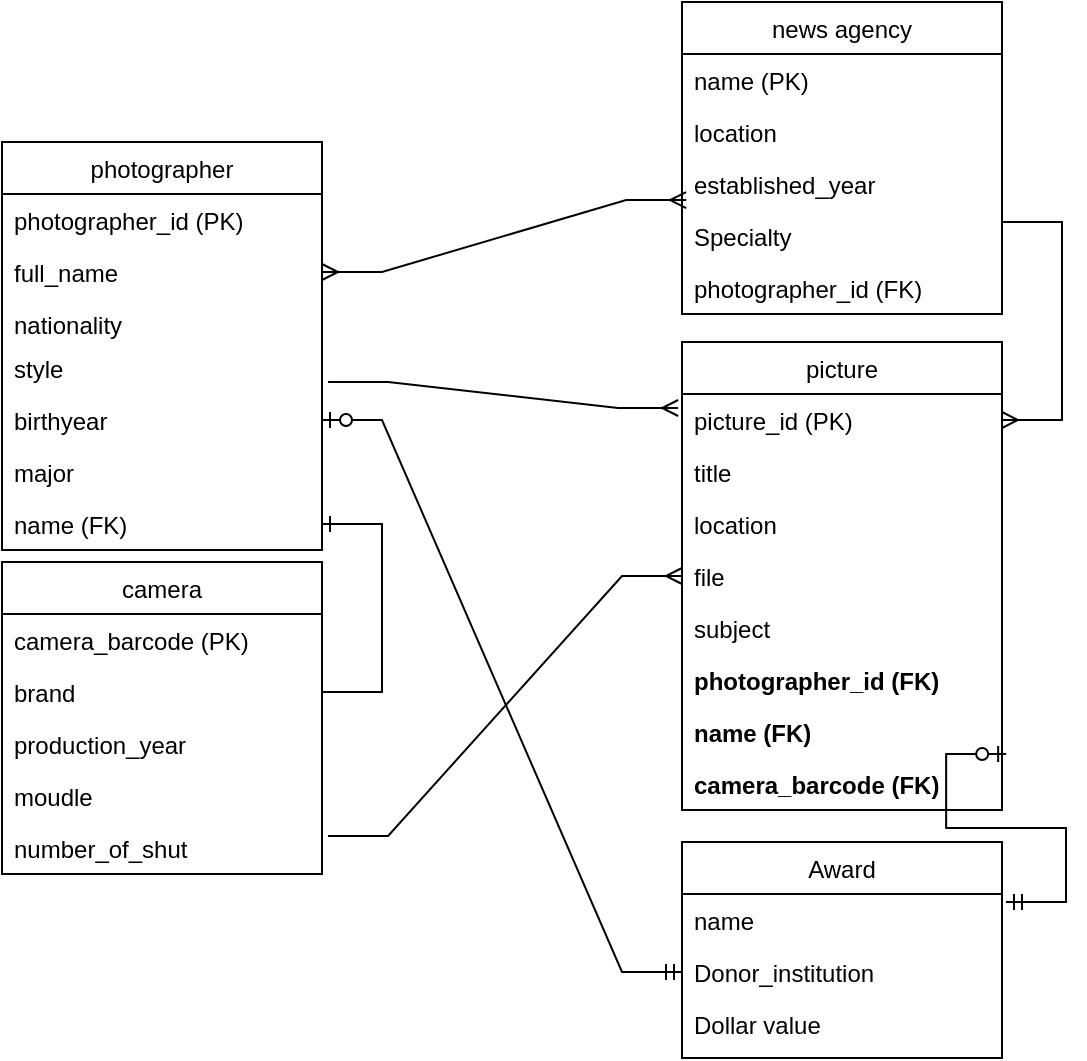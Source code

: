 <mxfile version="15.5.9" type="github">
  <diagram id="C5RBs43oDa-KdzZeNtuy" name="Page-1">
    <mxGraphModel dx="1019" dy="519" grid="1" gridSize="10" guides="1" tooltips="1" connect="1" arrows="1" fold="1" page="1" pageScale="1" pageWidth="827" pageHeight="1169" math="0" shadow="0">
      <root>
        <mxCell id="WIyWlLk6GJQsqaUBKTNV-0" />
        <mxCell id="WIyWlLk6GJQsqaUBKTNV-1" parent="WIyWlLk6GJQsqaUBKTNV-0" />
        <mxCell id="zkfFHV4jXpPFQw0GAbJ--13" value="Award" style="swimlane;fontStyle=0;align=center;verticalAlign=top;childLayout=stackLayout;horizontal=1;startSize=26;horizontalStack=0;resizeParent=1;resizeLast=0;collapsible=1;marginBottom=0;rounded=0;shadow=0;strokeWidth=1;" parent="WIyWlLk6GJQsqaUBKTNV-1" vertex="1">
          <mxGeometry x="460" y="510" width="160" height="108" as="geometry">
            <mxRectangle x="340" y="380" width="170" height="26" as="alternateBounds" />
          </mxGeometry>
        </mxCell>
        <mxCell id="lfQL7us9wZJw8BtGqzVw-1" value="name" style="text;align=left;verticalAlign=top;spacingLeft=4;spacingRight=4;overflow=hidden;rotatable=0;points=[[0,0.5],[1,0.5]];portConstraint=eastwest;" parent="zkfFHV4jXpPFQw0GAbJ--13" vertex="1">
          <mxGeometry y="26" width="160" height="26" as="geometry" />
        </mxCell>
        <mxCell id="rPaO7Wa8zMfB5h_HWeel-11" value="Donor_institution" style="text;align=left;verticalAlign=top;spacingLeft=4;spacingRight=4;overflow=hidden;rotatable=0;points=[[0,0.5],[1,0.5]];portConstraint=eastwest;" vertex="1" parent="zkfFHV4jXpPFQw0GAbJ--13">
          <mxGeometry y="52" width="160" height="26" as="geometry" />
        </mxCell>
        <mxCell id="rPaO7Wa8zMfB5h_HWeel-9" value="Dollar value" style="text;align=left;verticalAlign=top;spacingLeft=4;spacingRight=4;overflow=hidden;rotatable=0;points=[[0,0.5],[1,0.5]];portConstraint=eastwest;" vertex="1" parent="zkfFHV4jXpPFQw0GAbJ--13">
          <mxGeometry y="78" width="160" height="26" as="geometry" />
        </mxCell>
        <mxCell id="lfQL7us9wZJw8BtGqzVw-2" value="picture" style="swimlane;fontStyle=0;align=center;verticalAlign=top;childLayout=stackLayout;horizontal=1;startSize=26;horizontalStack=0;resizeParent=1;resizeLast=0;collapsible=1;marginBottom=0;rounded=0;shadow=0;strokeWidth=1;" parent="WIyWlLk6GJQsqaUBKTNV-1" vertex="1">
          <mxGeometry x="460" y="260" width="160" height="234" as="geometry">
            <mxRectangle x="340" y="380" width="170" height="26" as="alternateBounds" />
          </mxGeometry>
        </mxCell>
        <mxCell id="lfQL7us9wZJw8BtGqzVw-3" value="picture_id (PK)&#xa;" style="text;align=left;verticalAlign=top;spacingLeft=4;spacingRight=4;overflow=hidden;rotatable=0;points=[[0,0.5],[1,0.5]];portConstraint=eastwest;" parent="lfQL7us9wZJw8BtGqzVw-2" vertex="1">
          <mxGeometry y="26" width="160" height="26" as="geometry" />
        </mxCell>
        <mxCell id="rPaO7Wa8zMfB5h_HWeel-1" value="title" style="text;align=left;verticalAlign=top;spacingLeft=4;spacingRight=4;overflow=hidden;rotatable=0;points=[[0,0.5],[1,0.5]];portConstraint=eastwest;" vertex="1" parent="lfQL7us9wZJw8BtGqzVw-2">
          <mxGeometry y="52" width="160" height="26" as="geometry" />
        </mxCell>
        <mxCell id="rPaO7Wa8zMfB5h_HWeel-2" value="location" style="text;align=left;verticalAlign=top;spacingLeft=4;spacingRight=4;overflow=hidden;rotatable=0;points=[[0,0.5],[1,0.5]];portConstraint=eastwest;" vertex="1" parent="lfQL7us9wZJw8BtGqzVw-2">
          <mxGeometry y="78" width="160" height="26" as="geometry" />
        </mxCell>
        <mxCell id="rPaO7Wa8zMfB5h_HWeel-3" value="file" style="text;align=left;verticalAlign=top;spacingLeft=4;spacingRight=4;overflow=hidden;rotatable=0;points=[[0,0.5],[1,0.5]];portConstraint=eastwest;" vertex="1" parent="lfQL7us9wZJw8BtGqzVw-2">
          <mxGeometry y="104" width="160" height="26" as="geometry" />
        </mxCell>
        <mxCell id="rPaO7Wa8zMfB5h_HWeel-24" value="subject" style="text;align=left;verticalAlign=top;spacingLeft=4;spacingRight=4;overflow=hidden;rotatable=0;points=[[0,0.5],[1,0.5]];portConstraint=eastwest;" vertex="1" parent="lfQL7us9wZJw8BtGqzVw-2">
          <mxGeometry y="130" width="160" height="26" as="geometry" />
        </mxCell>
        <mxCell id="rPaO7Wa8zMfB5h_HWeel-27" value="photographer_id (FK) " style="text;align=left;verticalAlign=top;spacingLeft=4;spacingRight=4;overflow=hidden;rotatable=0;points=[[0,0.5],[1,0.5]];portConstraint=eastwest;fontStyle=1" vertex="1" parent="lfQL7us9wZJw8BtGqzVw-2">
          <mxGeometry y="156" width="160" height="26" as="geometry" />
        </mxCell>
        <mxCell id="rPaO7Wa8zMfB5h_HWeel-29" value="name (FK)" style="text;align=left;verticalAlign=top;spacingLeft=4;spacingRight=4;overflow=hidden;rotatable=0;points=[[0,0.5],[1,0.5]];portConstraint=eastwest;fontStyle=1" vertex="1" parent="lfQL7us9wZJw8BtGqzVw-2">
          <mxGeometry y="182" width="160" height="26" as="geometry" />
        </mxCell>
        <mxCell id="lfQL7us9wZJw8BtGqzVw-4" value="camera_barcode (FK)" style="text;align=left;verticalAlign=top;spacingLeft=4;spacingRight=4;overflow=hidden;rotatable=0;points=[[0,0.5],[1,0.5]];portConstraint=eastwest;fontStyle=1" parent="lfQL7us9wZJw8BtGqzVw-2" vertex="1">
          <mxGeometry y="208" width="160" height="26" as="geometry" />
        </mxCell>
        <mxCell id="lfQL7us9wZJw8BtGqzVw-5" value="photographer" style="swimlane;fontStyle=0;align=center;verticalAlign=top;childLayout=stackLayout;horizontal=1;startSize=26;horizontalStack=0;resizeParent=1;resizeLast=0;collapsible=1;marginBottom=0;rounded=0;shadow=0;strokeWidth=1;" parent="WIyWlLk6GJQsqaUBKTNV-1" vertex="1">
          <mxGeometry x="120" y="160" width="160" height="204" as="geometry">
            <mxRectangle x="340" y="380" width="170" height="26" as="alternateBounds" />
          </mxGeometry>
        </mxCell>
        <mxCell id="lfQL7us9wZJw8BtGqzVw-9" value="photographer_id (PK)&#xa;" style="text;align=left;verticalAlign=top;spacingLeft=4;spacingRight=4;overflow=hidden;rotatable=0;points=[[0,0.5],[1,0.5]];portConstraint=eastwest;" parent="lfQL7us9wZJw8BtGqzVw-5" vertex="1">
          <mxGeometry y="26" width="160" height="26" as="geometry" />
        </mxCell>
        <mxCell id="lfQL7us9wZJw8BtGqzVw-10" value="full_name&#xa;" style="text;align=left;verticalAlign=top;spacingLeft=4;spacingRight=4;overflow=hidden;rotatable=0;points=[[0,0.5],[1,0.5]];portConstraint=eastwest;" parent="lfQL7us9wZJw8BtGqzVw-5" vertex="1">
          <mxGeometry y="52" width="160" height="26" as="geometry" />
        </mxCell>
        <mxCell id="lfQL7us9wZJw8BtGqzVw-6" value="nationality&#xa;" style="text;align=left;verticalAlign=top;spacingLeft=4;spacingRight=4;overflow=hidden;rotatable=0;points=[[0,0.5],[1,0.5]];portConstraint=eastwest;" parent="lfQL7us9wZJw8BtGqzVw-5" vertex="1">
          <mxGeometry y="78" width="160" height="22" as="geometry" />
        </mxCell>
        <mxCell id="lfQL7us9wZJw8BtGqzVw-8" value="style" style="text;align=left;verticalAlign=top;spacingLeft=4;spacingRight=4;overflow=hidden;rotatable=0;points=[[0,0.5],[1,0.5]];portConstraint=eastwest;" parent="lfQL7us9wZJw8BtGqzVw-5" vertex="1">
          <mxGeometry y="100" width="160" height="26" as="geometry" />
        </mxCell>
        <mxCell id="rPaO7Wa8zMfB5h_HWeel-4" value="birthyear" style="text;align=left;verticalAlign=top;spacingLeft=4;spacingRight=4;overflow=hidden;rotatable=0;points=[[0,0.5],[1,0.5]];portConstraint=eastwest;" vertex="1" parent="lfQL7us9wZJw8BtGqzVw-5">
          <mxGeometry y="126" width="160" height="26" as="geometry" />
        </mxCell>
        <mxCell id="rPaO7Wa8zMfB5h_HWeel-26" value="major" style="text;align=left;verticalAlign=top;spacingLeft=4;spacingRight=4;overflow=hidden;rotatable=0;points=[[0,0.5],[1,0.5]];portConstraint=eastwest;" vertex="1" parent="lfQL7us9wZJw8BtGqzVw-5">
          <mxGeometry y="152" width="160" height="26" as="geometry" />
        </mxCell>
        <mxCell id="lfQL7us9wZJw8BtGqzVw-7" value="name (FK)" style="text;align=left;verticalAlign=top;spacingLeft=4;spacingRight=4;overflow=hidden;rotatable=0;points=[[0,0.5],[1,0.5]];portConstraint=eastwest;" parent="lfQL7us9wZJw8BtGqzVw-5" vertex="1">
          <mxGeometry y="178" width="160" height="26" as="geometry" />
        </mxCell>
        <mxCell id="lfQL7us9wZJw8BtGqzVw-14" value="news agency" style="swimlane;fontStyle=0;align=center;verticalAlign=top;childLayout=stackLayout;horizontal=1;startSize=26;horizontalStack=0;resizeParent=1;resizeLast=0;collapsible=1;marginBottom=0;rounded=0;shadow=0;strokeWidth=1;" parent="WIyWlLk6GJQsqaUBKTNV-1" vertex="1">
          <mxGeometry x="460" y="90" width="160" height="156" as="geometry">
            <mxRectangle x="340" y="380" width="170" height="26" as="alternateBounds" />
          </mxGeometry>
        </mxCell>
        <mxCell id="lfQL7us9wZJw8BtGqzVw-15" value="name (PK)&#xa;" style="text;align=left;verticalAlign=top;spacingLeft=4;spacingRight=4;overflow=hidden;rotatable=0;points=[[0,0.5],[1,0.5]];portConstraint=eastwest;" parent="lfQL7us9wZJw8BtGqzVw-14" vertex="1">
          <mxGeometry y="26" width="160" height="26" as="geometry" />
        </mxCell>
        <mxCell id="lfQL7us9wZJw8BtGqzVw-20" value="location" style="text;align=left;verticalAlign=top;spacingLeft=4;spacingRight=4;overflow=hidden;rotatable=0;points=[[0,0.5],[1,0.5]];portConstraint=eastwest;" parent="lfQL7us9wZJw8BtGqzVw-14" vertex="1">
          <mxGeometry y="52" width="160" height="26" as="geometry" />
        </mxCell>
        <mxCell id="lfQL7us9wZJw8BtGqzVw-19" value="established_year" style="text;align=left;verticalAlign=top;spacingLeft=4;spacingRight=4;overflow=hidden;rotatable=0;points=[[0,0.5],[1,0.5]];portConstraint=eastwest;" parent="lfQL7us9wZJw8BtGqzVw-14" vertex="1">
          <mxGeometry y="78" width="160" height="26" as="geometry" />
        </mxCell>
        <mxCell id="rPaO7Wa8zMfB5h_HWeel-25" value="Specialty" style="text;align=left;verticalAlign=top;spacingLeft=4;spacingRight=4;overflow=hidden;rotatable=0;points=[[0,0.5],[1,0.5]];portConstraint=eastwest;" vertex="1" parent="lfQL7us9wZJw8BtGqzVw-14">
          <mxGeometry y="104" width="160" height="26" as="geometry" />
        </mxCell>
        <mxCell id="lfQL7us9wZJw8BtGqzVw-18" value="photographer_id (FK)" style="text;align=left;verticalAlign=top;spacingLeft=4;spacingRight=4;overflow=hidden;rotatable=0;points=[[0,0.5],[1,0.5]];portConstraint=eastwest;" parent="lfQL7us9wZJw8BtGqzVw-14" vertex="1">
          <mxGeometry y="130" width="160" height="26" as="geometry" />
        </mxCell>
        <mxCell id="lfQL7us9wZJw8BtGqzVw-21" value="camera" style="swimlane;fontStyle=0;align=center;verticalAlign=top;childLayout=stackLayout;horizontal=1;startSize=26;horizontalStack=0;resizeParent=1;resizeLast=0;collapsible=1;marginBottom=0;rounded=0;shadow=0;strokeWidth=1;" parent="WIyWlLk6GJQsqaUBKTNV-1" vertex="1">
          <mxGeometry x="120" y="370" width="160" height="156" as="geometry">
            <mxRectangle x="340" y="380" width="170" height="26" as="alternateBounds" />
          </mxGeometry>
        </mxCell>
        <mxCell id="rPaO7Wa8zMfB5h_HWeel-28" value="camera_barcode (PK)" style="text;align=left;verticalAlign=top;spacingLeft=4;spacingRight=4;overflow=hidden;rotatable=0;points=[[0,0.5],[1,0.5]];portConstraint=eastwest;" vertex="1" parent="lfQL7us9wZJw8BtGqzVw-21">
          <mxGeometry y="26" width="160" height="26" as="geometry" />
        </mxCell>
        <mxCell id="lfQL7us9wZJw8BtGqzVw-22" value="brand" style="text;align=left;verticalAlign=top;spacingLeft=4;spacingRight=4;overflow=hidden;rotatable=0;points=[[0,0.5],[1,0.5]];portConstraint=eastwest;" parent="lfQL7us9wZJw8BtGqzVw-21" vertex="1">
          <mxGeometry y="52" width="160" height="26" as="geometry" />
        </mxCell>
        <mxCell id="rPaO7Wa8zMfB5h_HWeel-5" value="production_year" style="text;align=left;verticalAlign=top;spacingLeft=4;spacingRight=4;overflow=hidden;rotatable=0;points=[[0,0.5],[1,0.5]];portConstraint=eastwest;" vertex="1" parent="lfQL7us9wZJw8BtGqzVw-21">
          <mxGeometry y="78" width="160" height="26" as="geometry" />
        </mxCell>
        <mxCell id="rPaO7Wa8zMfB5h_HWeel-7" value="moudle" style="text;align=left;verticalAlign=top;spacingLeft=4;spacingRight=4;overflow=hidden;rotatable=0;points=[[0,0.5],[1,0.5]];portConstraint=eastwest;" vertex="1" parent="lfQL7us9wZJw8BtGqzVw-21">
          <mxGeometry y="104" width="160" height="26" as="geometry" />
        </mxCell>
        <mxCell id="rPaO7Wa8zMfB5h_HWeel-8" value="number_of_shut" style="text;align=left;verticalAlign=top;spacingLeft=4;spacingRight=4;overflow=hidden;rotatable=0;points=[[0,0.5],[1,0.5]];portConstraint=eastwest;" vertex="1" parent="lfQL7us9wZJw8BtGqzVw-21">
          <mxGeometry y="130" width="160" height="26" as="geometry" />
        </mxCell>
        <mxCell id="rPaO7Wa8zMfB5h_HWeel-12" value="" style="edgeStyle=entityRelationEdgeStyle;fontSize=12;html=1;endArrow=ERone;endFill=1;rounded=0;exitX=1;exitY=0.5;exitDx=0;exitDy=0;" edge="1" parent="WIyWlLk6GJQsqaUBKTNV-1" source="lfQL7us9wZJw8BtGqzVw-22" target="lfQL7us9wZJw8BtGqzVw-7">
          <mxGeometry width="100" height="100" relative="1" as="geometry">
            <mxPoint x="350" y="530" as="sourcePoint" />
            <mxPoint x="260" y="338" as="targetPoint" />
          </mxGeometry>
        </mxCell>
        <mxCell id="rPaO7Wa8zMfB5h_HWeel-17" value="" style="edgeStyle=entityRelationEdgeStyle;fontSize=12;html=1;endArrow=ERmany;rounded=0;exitX=1.019;exitY=0.769;exitDx=0;exitDy=0;exitPerimeter=0;entryX=-0.012;entryY=0.269;entryDx=0;entryDy=0;entryPerimeter=0;" edge="1" parent="WIyWlLk6GJQsqaUBKTNV-1" source="lfQL7us9wZJw8BtGqzVw-8" target="lfQL7us9wZJw8BtGqzVw-3">
          <mxGeometry width="100" height="100" relative="1" as="geometry">
            <mxPoint x="290" y="280" as="sourcePoint" />
            <mxPoint x="390" y="180" as="targetPoint" />
          </mxGeometry>
        </mxCell>
        <mxCell id="rPaO7Wa8zMfB5h_HWeel-18" value="" style="edgeStyle=entityRelationEdgeStyle;fontSize=12;html=1;endArrow=ERmany;startArrow=ERmany;rounded=0;entryX=0.013;entryY=0.808;entryDx=0;entryDy=0;entryPerimeter=0;exitX=1;exitY=0.5;exitDx=0;exitDy=0;" edge="1" parent="WIyWlLk6GJQsqaUBKTNV-1" source="lfQL7us9wZJw8BtGqzVw-10" target="lfQL7us9wZJw8BtGqzVw-19">
          <mxGeometry width="100" height="100" relative="1" as="geometry">
            <mxPoint x="280" y="210" as="sourcePoint" />
            <mxPoint x="380" y="110" as="targetPoint" />
          </mxGeometry>
        </mxCell>
        <mxCell id="rPaO7Wa8zMfB5h_HWeel-20" value="" style="edgeStyle=entityRelationEdgeStyle;fontSize=12;html=1;endArrow=ERmany;rounded=0;exitX=1.019;exitY=0.269;exitDx=0;exitDy=0;exitPerimeter=0;entryX=0;entryY=0.5;entryDx=0;entryDy=0;" edge="1" parent="WIyWlLk6GJQsqaUBKTNV-1" source="rPaO7Wa8zMfB5h_HWeel-8" target="rPaO7Wa8zMfB5h_HWeel-3">
          <mxGeometry width="100" height="100" relative="1" as="geometry">
            <mxPoint x="290" y="480" as="sourcePoint" />
            <mxPoint x="390" y="380" as="targetPoint" />
          </mxGeometry>
        </mxCell>
        <mxCell id="rPaO7Wa8zMfB5h_HWeel-21" value="" style="edgeStyle=entityRelationEdgeStyle;fontSize=12;html=1;endArrow=ERmany;rounded=0;" edge="1" parent="WIyWlLk6GJQsqaUBKTNV-1" target="lfQL7us9wZJw8BtGqzVw-3">
          <mxGeometry width="100" height="100" relative="1" as="geometry">
            <mxPoint x="620" y="200" as="sourcePoint" />
            <mxPoint x="680" y="320" as="targetPoint" />
          </mxGeometry>
        </mxCell>
        <mxCell id="rPaO7Wa8zMfB5h_HWeel-22" value="" style="edgeStyle=entityRelationEdgeStyle;fontSize=12;html=1;endArrow=ERzeroToOne;startArrow=ERmandOne;rounded=0;entryX=1.013;entryY=-0.077;entryDx=0;entryDy=0;entryPerimeter=0;" edge="1" parent="WIyWlLk6GJQsqaUBKTNV-1" target="lfQL7us9wZJw8BtGqzVw-4">
          <mxGeometry width="100" height="100" relative="1" as="geometry">
            <mxPoint x="622" y="540" as="sourcePoint" />
            <mxPoint x="690" y="389" as="targetPoint" />
          </mxGeometry>
        </mxCell>
        <mxCell id="rPaO7Wa8zMfB5h_HWeel-23" value="" style="edgeStyle=entityRelationEdgeStyle;fontSize=12;html=1;endArrow=ERzeroToOne;startArrow=ERmandOne;rounded=0;entryX=1;entryY=0.5;entryDx=0;entryDy=0;exitX=0;exitY=0.5;exitDx=0;exitDy=0;" edge="1" parent="WIyWlLk6GJQsqaUBKTNV-1" source="rPaO7Wa8zMfB5h_HWeel-11" target="rPaO7Wa8zMfB5h_HWeel-4">
          <mxGeometry width="100" height="100" relative="1" as="geometry">
            <mxPoint x="360" y="370" as="sourcePoint" />
            <mxPoint x="460" y="270" as="targetPoint" />
          </mxGeometry>
        </mxCell>
      </root>
    </mxGraphModel>
  </diagram>
</mxfile>
